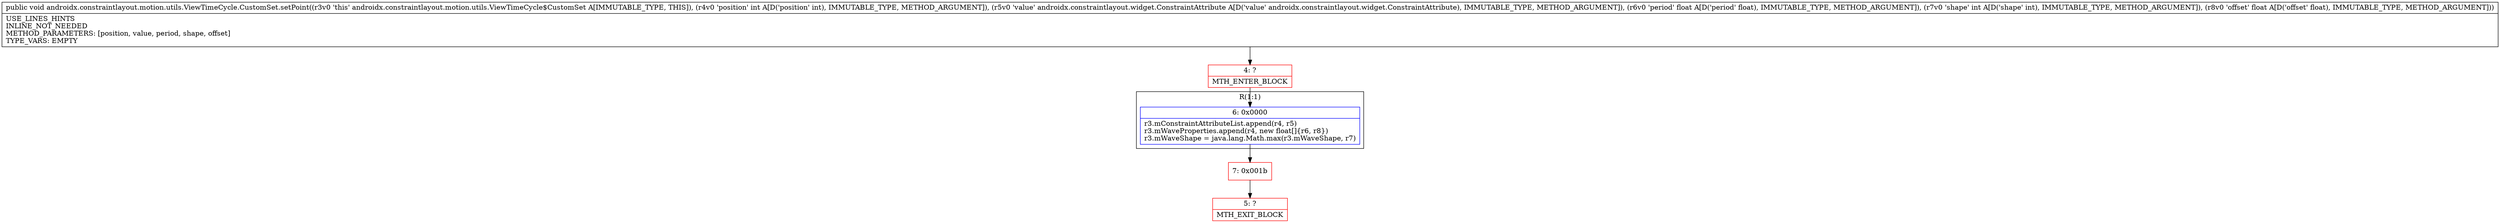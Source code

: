 digraph "CFG forandroidx.constraintlayout.motion.utils.ViewTimeCycle.CustomSet.setPoint(ILandroidx\/constraintlayout\/widget\/ConstraintAttribute;FIF)V" {
subgraph cluster_Region_955512437 {
label = "R(1:1)";
node [shape=record,color=blue];
Node_6 [shape=record,label="{6\:\ 0x0000|r3.mConstraintAttributeList.append(r4, r5)\lr3.mWaveProperties.append(r4, new float[]\{r6, r8\})\lr3.mWaveShape = java.lang.Math.max(r3.mWaveShape, r7)\l}"];
}
Node_4 [shape=record,color=red,label="{4\:\ ?|MTH_ENTER_BLOCK\l}"];
Node_7 [shape=record,color=red,label="{7\:\ 0x001b}"];
Node_5 [shape=record,color=red,label="{5\:\ ?|MTH_EXIT_BLOCK\l}"];
MethodNode[shape=record,label="{public void androidx.constraintlayout.motion.utils.ViewTimeCycle.CustomSet.setPoint((r3v0 'this' androidx.constraintlayout.motion.utils.ViewTimeCycle$CustomSet A[IMMUTABLE_TYPE, THIS]), (r4v0 'position' int A[D('position' int), IMMUTABLE_TYPE, METHOD_ARGUMENT]), (r5v0 'value' androidx.constraintlayout.widget.ConstraintAttribute A[D('value' androidx.constraintlayout.widget.ConstraintAttribute), IMMUTABLE_TYPE, METHOD_ARGUMENT]), (r6v0 'period' float A[D('period' float), IMMUTABLE_TYPE, METHOD_ARGUMENT]), (r7v0 'shape' int A[D('shape' int), IMMUTABLE_TYPE, METHOD_ARGUMENT]), (r8v0 'offset' float A[D('offset' float), IMMUTABLE_TYPE, METHOD_ARGUMENT]))  | USE_LINES_HINTS\lINLINE_NOT_NEEDED\lMETHOD_PARAMETERS: [position, value, period, shape, offset]\lTYPE_VARS: EMPTY\l}"];
MethodNode -> Node_4;Node_6 -> Node_7;
Node_4 -> Node_6;
Node_7 -> Node_5;
}

